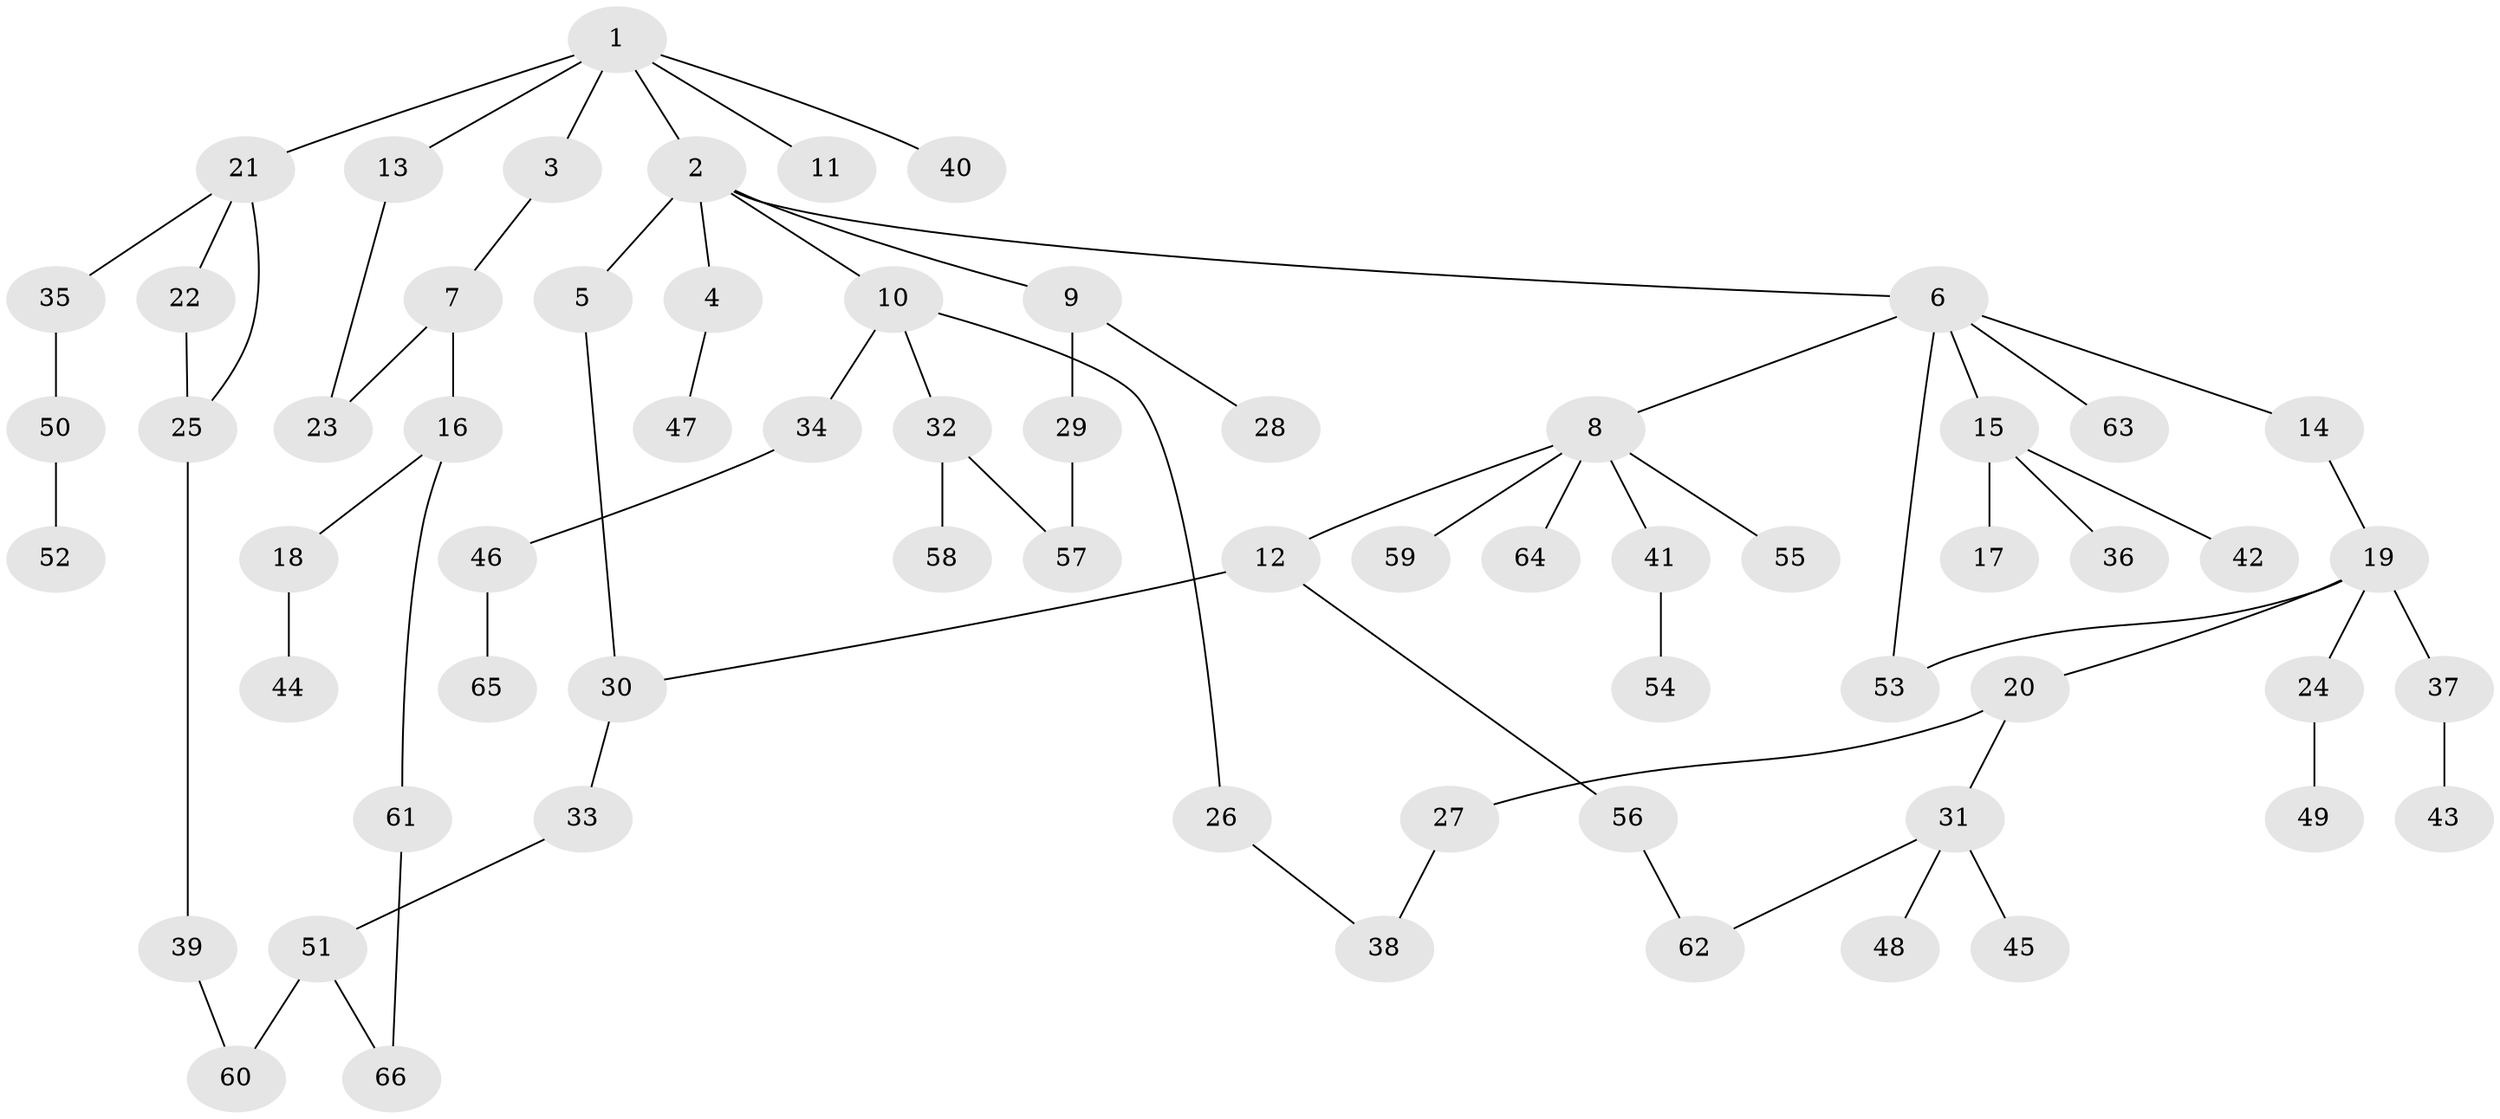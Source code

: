 // original degree distribution, {7: 0.021739130434782608, 6: 0.021739130434782608, 3: 0.17391304347826086, 1: 0.42391304347826086, 4: 0.06521739130434782, 2: 0.2608695652173913, 5: 0.03260869565217391}
// Generated by graph-tools (version 1.1) at 2025/49/03/04/25 22:49:08]
// undirected, 66 vertices, 74 edges
graph export_dot {
  node [color=gray90,style=filled];
  1;
  2;
  3;
  4;
  5;
  6;
  7;
  8;
  9;
  10;
  11;
  12;
  13;
  14;
  15;
  16;
  17;
  18;
  19;
  20;
  21;
  22;
  23;
  24;
  25;
  26;
  27;
  28;
  29;
  30;
  31;
  32;
  33;
  34;
  35;
  36;
  37;
  38;
  39;
  40;
  41;
  42;
  43;
  44;
  45;
  46;
  47;
  48;
  49;
  50;
  51;
  52;
  53;
  54;
  55;
  56;
  57;
  58;
  59;
  60;
  61;
  62;
  63;
  64;
  65;
  66;
  1 -- 2 [weight=1.0];
  1 -- 3 [weight=1.0];
  1 -- 11 [weight=1.0];
  1 -- 13 [weight=1.0];
  1 -- 21 [weight=1.0];
  1 -- 40 [weight=1.0];
  2 -- 4 [weight=1.0];
  2 -- 5 [weight=1.0];
  2 -- 6 [weight=1.0];
  2 -- 9 [weight=1.0];
  2 -- 10 [weight=1.0];
  3 -- 7 [weight=1.0];
  4 -- 47 [weight=1.0];
  5 -- 30 [weight=1.0];
  6 -- 8 [weight=1.0];
  6 -- 14 [weight=1.0];
  6 -- 15 [weight=1.0];
  6 -- 53 [weight=1.0];
  6 -- 63 [weight=1.0];
  7 -- 16 [weight=1.0];
  7 -- 23 [weight=1.0];
  8 -- 12 [weight=1.0];
  8 -- 41 [weight=1.0];
  8 -- 55 [weight=1.0];
  8 -- 59 [weight=1.0];
  8 -- 64 [weight=1.0];
  9 -- 28 [weight=1.0];
  9 -- 29 [weight=1.0];
  10 -- 26 [weight=1.0];
  10 -- 32 [weight=1.0];
  10 -- 34 [weight=1.0];
  12 -- 30 [weight=1.0];
  12 -- 56 [weight=1.0];
  13 -- 23 [weight=1.0];
  14 -- 19 [weight=1.0];
  15 -- 17 [weight=1.0];
  15 -- 36 [weight=1.0];
  15 -- 42 [weight=1.0];
  16 -- 18 [weight=1.0];
  16 -- 61 [weight=1.0];
  18 -- 44 [weight=1.0];
  19 -- 20 [weight=1.0];
  19 -- 24 [weight=1.0];
  19 -- 37 [weight=1.0];
  19 -- 53 [weight=1.0];
  20 -- 27 [weight=1.0];
  20 -- 31 [weight=1.0];
  21 -- 22 [weight=1.0];
  21 -- 25 [weight=1.0];
  21 -- 35 [weight=1.0];
  22 -- 25 [weight=1.0];
  24 -- 49 [weight=1.0];
  25 -- 39 [weight=1.0];
  26 -- 38 [weight=1.0];
  27 -- 38 [weight=1.0];
  29 -- 57 [weight=1.0];
  30 -- 33 [weight=1.0];
  31 -- 45 [weight=1.0];
  31 -- 48 [weight=1.0];
  31 -- 62 [weight=1.0];
  32 -- 57 [weight=1.0];
  32 -- 58 [weight=1.0];
  33 -- 51 [weight=1.0];
  34 -- 46 [weight=1.0];
  35 -- 50 [weight=1.0];
  37 -- 43 [weight=1.0];
  39 -- 60 [weight=1.0];
  41 -- 54 [weight=1.0];
  46 -- 65 [weight=1.0];
  50 -- 52 [weight=1.0];
  51 -- 60 [weight=1.0];
  51 -- 66 [weight=1.0];
  56 -- 62 [weight=1.0];
  61 -- 66 [weight=1.0];
}
